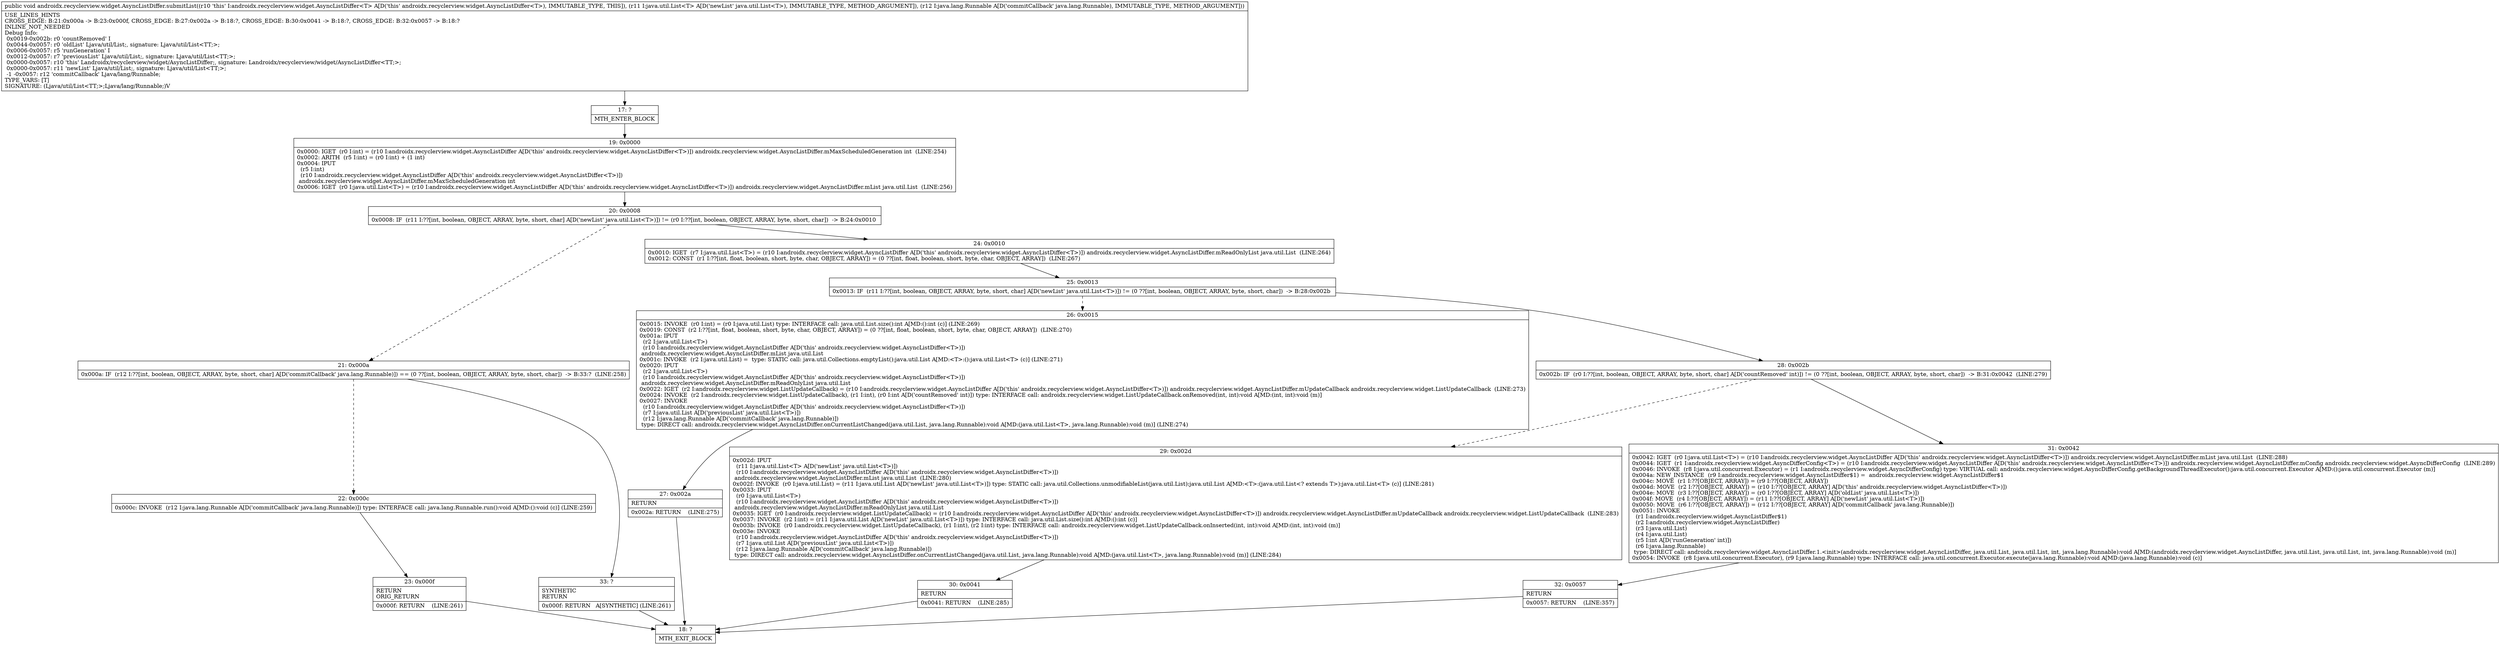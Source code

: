 digraph "CFG forandroidx.recyclerview.widget.AsyncListDiffer.submitList(Ljava\/util\/List;Ljava\/lang\/Runnable;)V" {
Node_17 [shape=record,label="{17\:\ ?|MTH_ENTER_BLOCK\l}"];
Node_19 [shape=record,label="{19\:\ 0x0000|0x0000: IGET  (r0 I:int) = (r10 I:androidx.recyclerview.widget.AsyncListDiffer A[D('this' androidx.recyclerview.widget.AsyncListDiffer\<T\>)]) androidx.recyclerview.widget.AsyncListDiffer.mMaxScheduledGeneration int  (LINE:254)\l0x0002: ARITH  (r5 I:int) = (r0 I:int) + (1 int) \l0x0004: IPUT  \l  (r5 I:int)\l  (r10 I:androidx.recyclerview.widget.AsyncListDiffer A[D('this' androidx.recyclerview.widget.AsyncListDiffer\<T\>)])\l androidx.recyclerview.widget.AsyncListDiffer.mMaxScheduledGeneration int \l0x0006: IGET  (r0 I:java.util.List\<T\>) = (r10 I:androidx.recyclerview.widget.AsyncListDiffer A[D('this' androidx.recyclerview.widget.AsyncListDiffer\<T\>)]) androidx.recyclerview.widget.AsyncListDiffer.mList java.util.List  (LINE:256)\l}"];
Node_20 [shape=record,label="{20\:\ 0x0008|0x0008: IF  (r11 I:??[int, boolean, OBJECT, ARRAY, byte, short, char] A[D('newList' java.util.List\<T\>)]) != (r0 I:??[int, boolean, OBJECT, ARRAY, byte, short, char])  \-\> B:24:0x0010 \l}"];
Node_21 [shape=record,label="{21\:\ 0x000a|0x000a: IF  (r12 I:??[int, boolean, OBJECT, ARRAY, byte, short, char] A[D('commitCallback' java.lang.Runnable)]) == (0 ??[int, boolean, OBJECT, ARRAY, byte, short, char])  \-\> B:33:?  (LINE:258)\l}"];
Node_22 [shape=record,label="{22\:\ 0x000c|0x000c: INVOKE  (r12 I:java.lang.Runnable A[D('commitCallback' java.lang.Runnable)]) type: INTERFACE call: java.lang.Runnable.run():void A[MD:():void (c)] (LINE:259)\l}"];
Node_23 [shape=record,label="{23\:\ 0x000f|RETURN\lORIG_RETURN\l|0x000f: RETURN    (LINE:261)\l}"];
Node_18 [shape=record,label="{18\:\ ?|MTH_EXIT_BLOCK\l}"];
Node_33 [shape=record,label="{33\:\ ?|SYNTHETIC\lRETURN\l|0x000f: RETURN   A[SYNTHETIC] (LINE:261)\l}"];
Node_24 [shape=record,label="{24\:\ 0x0010|0x0010: IGET  (r7 I:java.util.List\<T\>) = (r10 I:androidx.recyclerview.widget.AsyncListDiffer A[D('this' androidx.recyclerview.widget.AsyncListDiffer\<T\>)]) androidx.recyclerview.widget.AsyncListDiffer.mReadOnlyList java.util.List  (LINE:264)\l0x0012: CONST  (r1 I:??[int, float, boolean, short, byte, char, OBJECT, ARRAY]) = (0 ??[int, float, boolean, short, byte, char, OBJECT, ARRAY])  (LINE:267)\l}"];
Node_25 [shape=record,label="{25\:\ 0x0013|0x0013: IF  (r11 I:??[int, boolean, OBJECT, ARRAY, byte, short, char] A[D('newList' java.util.List\<T\>)]) != (0 ??[int, boolean, OBJECT, ARRAY, byte, short, char])  \-\> B:28:0x002b \l}"];
Node_26 [shape=record,label="{26\:\ 0x0015|0x0015: INVOKE  (r0 I:int) = (r0 I:java.util.List) type: INTERFACE call: java.util.List.size():int A[MD:():int (c)] (LINE:269)\l0x0019: CONST  (r2 I:??[int, float, boolean, short, byte, char, OBJECT, ARRAY]) = (0 ??[int, float, boolean, short, byte, char, OBJECT, ARRAY])  (LINE:270)\l0x001a: IPUT  \l  (r2 I:java.util.List\<T\>)\l  (r10 I:androidx.recyclerview.widget.AsyncListDiffer A[D('this' androidx.recyclerview.widget.AsyncListDiffer\<T\>)])\l androidx.recyclerview.widget.AsyncListDiffer.mList java.util.List \l0x001c: INVOKE  (r2 I:java.util.List) =  type: STATIC call: java.util.Collections.emptyList():java.util.List A[MD:\<T\>:():java.util.List\<T\> (c)] (LINE:271)\l0x0020: IPUT  \l  (r2 I:java.util.List\<T\>)\l  (r10 I:androidx.recyclerview.widget.AsyncListDiffer A[D('this' androidx.recyclerview.widget.AsyncListDiffer\<T\>)])\l androidx.recyclerview.widget.AsyncListDiffer.mReadOnlyList java.util.List \l0x0022: IGET  (r2 I:androidx.recyclerview.widget.ListUpdateCallback) = (r10 I:androidx.recyclerview.widget.AsyncListDiffer A[D('this' androidx.recyclerview.widget.AsyncListDiffer\<T\>)]) androidx.recyclerview.widget.AsyncListDiffer.mUpdateCallback androidx.recyclerview.widget.ListUpdateCallback  (LINE:273)\l0x0024: INVOKE  (r2 I:androidx.recyclerview.widget.ListUpdateCallback), (r1 I:int), (r0 I:int A[D('countRemoved' int)]) type: INTERFACE call: androidx.recyclerview.widget.ListUpdateCallback.onRemoved(int, int):void A[MD:(int, int):void (m)]\l0x0027: INVOKE  \l  (r10 I:androidx.recyclerview.widget.AsyncListDiffer A[D('this' androidx.recyclerview.widget.AsyncListDiffer\<T\>)])\l  (r7 I:java.util.List A[D('previousList' java.util.List\<T\>)])\l  (r12 I:java.lang.Runnable A[D('commitCallback' java.lang.Runnable)])\l type: DIRECT call: androidx.recyclerview.widget.AsyncListDiffer.onCurrentListChanged(java.util.List, java.lang.Runnable):void A[MD:(java.util.List\<T\>, java.lang.Runnable):void (m)] (LINE:274)\l}"];
Node_27 [shape=record,label="{27\:\ 0x002a|RETURN\l|0x002a: RETURN    (LINE:275)\l}"];
Node_28 [shape=record,label="{28\:\ 0x002b|0x002b: IF  (r0 I:??[int, boolean, OBJECT, ARRAY, byte, short, char] A[D('countRemoved' int)]) != (0 ??[int, boolean, OBJECT, ARRAY, byte, short, char])  \-\> B:31:0x0042  (LINE:279)\l}"];
Node_29 [shape=record,label="{29\:\ 0x002d|0x002d: IPUT  \l  (r11 I:java.util.List\<T\> A[D('newList' java.util.List\<T\>)])\l  (r10 I:androidx.recyclerview.widget.AsyncListDiffer A[D('this' androidx.recyclerview.widget.AsyncListDiffer\<T\>)])\l androidx.recyclerview.widget.AsyncListDiffer.mList java.util.List  (LINE:280)\l0x002f: INVOKE  (r0 I:java.util.List) = (r11 I:java.util.List A[D('newList' java.util.List\<T\>)]) type: STATIC call: java.util.Collections.unmodifiableList(java.util.List):java.util.List A[MD:\<T\>:(java.util.List\<? extends T\>):java.util.List\<T\> (c)] (LINE:281)\l0x0033: IPUT  \l  (r0 I:java.util.List\<T\>)\l  (r10 I:androidx.recyclerview.widget.AsyncListDiffer A[D('this' androidx.recyclerview.widget.AsyncListDiffer\<T\>)])\l androidx.recyclerview.widget.AsyncListDiffer.mReadOnlyList java.util.List \l0x0035: IGET  (r0 I:androidx.recyclerview.widget.ListUpdateCallback) = (r10 I:androidx.recyclerview.widget.AsyncListDiffer A[D('this' androidx.recyclerview.widget.AsyncListDiffer\<T\>)]) androidx.recyclerview.widget.AsyncListDiffer.mUpdateCallback androidx.recyclerview.widget.ListUpdateCallback  (LINE:283)\l0x0037: INVOKE  (r2 I:int) = (r11 I:java.util.List A[D('newList' java.util.List\<T\>)]) type: INTERFACE call: java.util.List.size():int A[MD:():int (c)]\l0x003b: INVOKE  (r0 I:androidx.recyclerview.widget.ListUpdateCallback), (r1 I:int), (r2 I:int) type: INTERFACE call: androidx.recyclerview.widget.ListUpdateCallback.onInserted(int, int):void A[MD:(int, int):void (m)]\l0x003e: INVOKE  \l  (r10 I:androidx.recyclerview.widget.AsyncListDiffer A[D('this' androidx.recyclerview.widget.AsyncListDiffer\<T\>)])\l  (r7 I:java.util.List A[D('previousList' java.util.List\<T\>)])\l  (r12 I:java.lang.Runnable A[D('commitCallback' java.lang.Runnable)])\l type: DIRECT call: androidx.recyclerview.widget.AsyncListDiffer.onCurrentListChanged(java.util.List, java.lang.Runnable):void A[MD:(java.util.List\<T\>, java.lang.Runnable):void (m)] (LINE:284)\l}"];
Node_30 [shape=record,label="{30\:\ 0x0041|RETURN\l|0x0041: RETURN    (LINE:285)\l}"];
Node_31 [shape=record,label="{31\:\ 0x0042|0x0042: IGET  (r0 I:java.util.List\<T\>) = (r10 I:androidx.recyclerview.widget.AsyncListDiffer A[D('this' androidx.recyclerview.widget.AsyncListDiffer\<T\>)]) androidx.recyclerview.widget.AsyncListDiffer.mList java.util.List  (LINE:288)\l0x0044: IGET  (r1 I:androidx.recyclerview.widget.AsyncDifferConfig\<T\>) = (r10 I:androidx.recyclerview.widget.AsyncListDiffer A[D('this' androidx.recyclerview.widget.AsyncListDiffer\<T\>)]) androidx.recyclerview.widget.AsyncListDiffer.mConfig androidx.recyclerview.widget.AsyncDifferConfig  (LINE:289)\l0x0046: INVOKE  (r8 I:java.util.concurrent.Executor) = (r1 I:androidx.recyclerview.widget.AsyncDifferConfig) type: VIRTUAL call: androidx.recyclerview.widget.AsyncDifferConfig.getBackgroundThreadExecutor():java.util.concurrent.Executor A[MD:():java.util.concurrent.Executor (m)]\l0x004a: NEW_INSTANCE  (r9 I:androidx.recyclerview.widget.AsyncListDiffer$1) =  androidx.recyclerview.widget.AsyncListDiffer$1 \l0x004c: MOVE  (r1 I:??[OBJECT, ARRAY]) = (r9 I:??[OBJECT, ARRAY]) \l0x004d: MOVE  (r2 I:??[OBJECT, ARRAY]) = (r10 I:??[OBJECT, ARRAY] A[D('this' androidx.recyclerview.widget.AsyncListDiffer\<T\>)]) \l0x004e: MOVE  (r3 I:??[OBJECT, ARRAY]) = (r0 I:??[OBJECT, ARRAY] A[D('oldList' java.util.List\<T\>)]) \l0x004f: MOVE  (r4 I:??[OBJECT, ARRAY]) = (r11 I:??[OBJECT, ARRAY] A[D('newList' java.util.List\<T\>)]) \l0x0050: MOVE  (r6 I:??[OBJECT, ARRAY]) = (r12 I:??[OBJECT, ARRAY] A[D('commitCallback' java.lang.Runnable)]) \l0x0051: INVOKE  \l  (r1 I:androidx.recyclerview.widget.AsyncListDiffer$1)\l  (r2 I:androidx.recyclerview.widget.AsyncListDiffer)\l  (r3 I:java.util.List)\l  (r4 I:java.util.List)\l  (r5 I:int A[D('runGeneration' int)])\l  (r6 I:java.lang.Runnable)\l type: DIRECT call: androidx.recyclerview.widget.AsyncListDiffer.1.\<init\>(androidx.recyclerview.widget.AsyncListDiffer, java.util.List, java.util.List, int, java.lang.Runnable):void A[MD:(androidx.recyclerview.widget.AsyncListDiffer, java.util.List, java.util.List, int, java.lang.Runnable):void (m)]\l0x0054: INVOKE  (r8 I:java.util.concurrent.Executor), (r9 I:java.lang.Runnable) type: INTERFACE call: java.util.concurrent.Executor.execute(java.lang.Runnable):void A[MD:(java.lang.Runnable):void (c)]\l}"];
Node_32 [shape=record,label="{32\:\ 0x0057|RETURN\l|0x0057: RETURN    (LINE:357)\l}"];
MethodNode[shape=record,label="{public void androidx.recyclerview.widget.AsyncListDiffer.submitList((r10 'this' I:androidx.recyclerview.widget.AsyncListDiffer\<T\> A[D('this' androidx.recyclerview.widget.AsyncListDiffer\<T\>), IMMUTABLE_TYPE, THIS]), (r11 I:java.util.List\<T\> A[D('newList' java.util.List\<T\>), IMMUTABLE_TYPE, METHOD_ARGUMENT]), (r12 I:java.lang.Runnable A[D('commitCallback' java.lang.Runnable), IMMUTABLE_TYPE, METHOD_ARGUMENT]))  | USE_LINES_HINTS\lCROSS_EDGE: B:21:0x000a \-\> B:23:0x000f, CROSS_EDGE: B:27:0x002a \-\> B:18:?, CROSS_EDGE: B:30:0x0041 \-\> B:18:?, CROSS_EDGE: B:32:0x0057 \-\> B:18:?\lINLINE_NOT_NEEDED\lDebug Info:\l  0x0019\-0x002b: r0 'countRemoved' I\l  0x0044\-0x0057: r0 'oldList' Ljava\/util\/List;, signature: Ljava\/util\/List\<TT;\>;\l  0x0006\-0x0057: r5 'runGeneration' I\l  0x0012\-0x0057: r7 'previousList' Ljava\/util\/List;, signature: Ljava\/util\/List\<TT;\>;\l  0x0000\-0x0057: r10 'this' Landroidx\/recyclerview\/widget\/AsyncListDiffer;, signature: Landroidx\/recyclerview\/widget\/AsyncListDiffer\<TT;\>;\l  0x0000\-0x0057: r11 'newList' Ljava\/util\/List;, signature: Ljava\/util\/List\<TT;\>;\l  \-1 \-0x0057: r12 'commitCallback' Ljava\/lang\/Runnable;\lTYPE_VARS: [T]\lSIGNATURE: (Ljava\/util\/List\<TT;\>;Ljava\/lang\/Runnable;)V\l}"];
MethodNode -> Node_17;Node_17 -> Node_19;
Node_19 -> Node_20;
Node_20 -> Node_21[style=dashed];
Node_20 -> Node_24;
Node_21 -> Node_22[style=dashed];
Node_21 -> Node_33;
Node_22 -> Node_23;
Node_23 -> Node_18;
Node_33 -> Node_18;
Node_24 -> Node_25;
Node_25 -> Node_26[style=dashed];
Node_25 -> Node_28;
Node_26 -> Node_27;
Node_27 -> Node_18;
Node_28 -> Node_29[style=dashed];
Node_28 -> Node_31;
Node_29 -> Node_30;
Node_30 -> Node_18;
Node_31 -> Node_32;
Node_32 -> Node_18;
}

